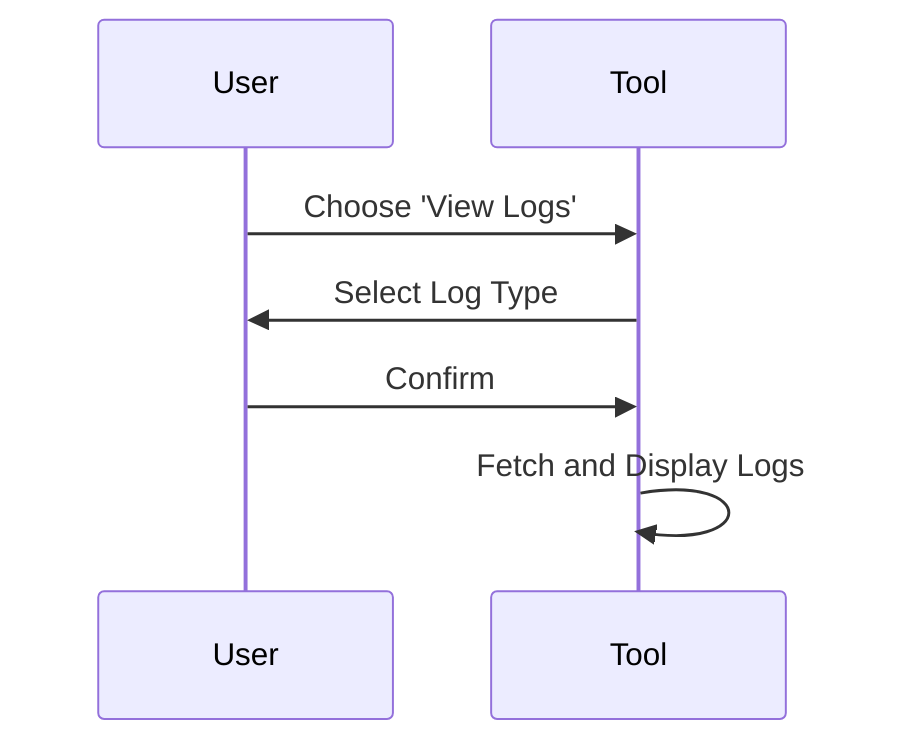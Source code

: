 sequenceDiagram
    participant User
    participant Tool
    User->>Tool: Choose 'View Logs'
    Tool->>User: Select Log Type
    User->>Tool: Confirm
    Tool->>Tool: Fetch and Display Logs